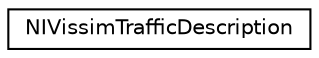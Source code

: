 digraph "Graphical Class Hierarchy"
{
  edge [fontname="Helvetica",fontsize="10",labelfontname="Helvetica",labelfontsize="10"];
  node [fontname="Helvetica",fontsize="10",shape=record];
  rankdir="LR";
  Node0 [label="NIVissimTrafficDescription",height=0.2,width=0.4,color="black", fillcolor="white", style="filled",URL="$db/d38/class_n_i_vissim_traffic_description.html"];
}
